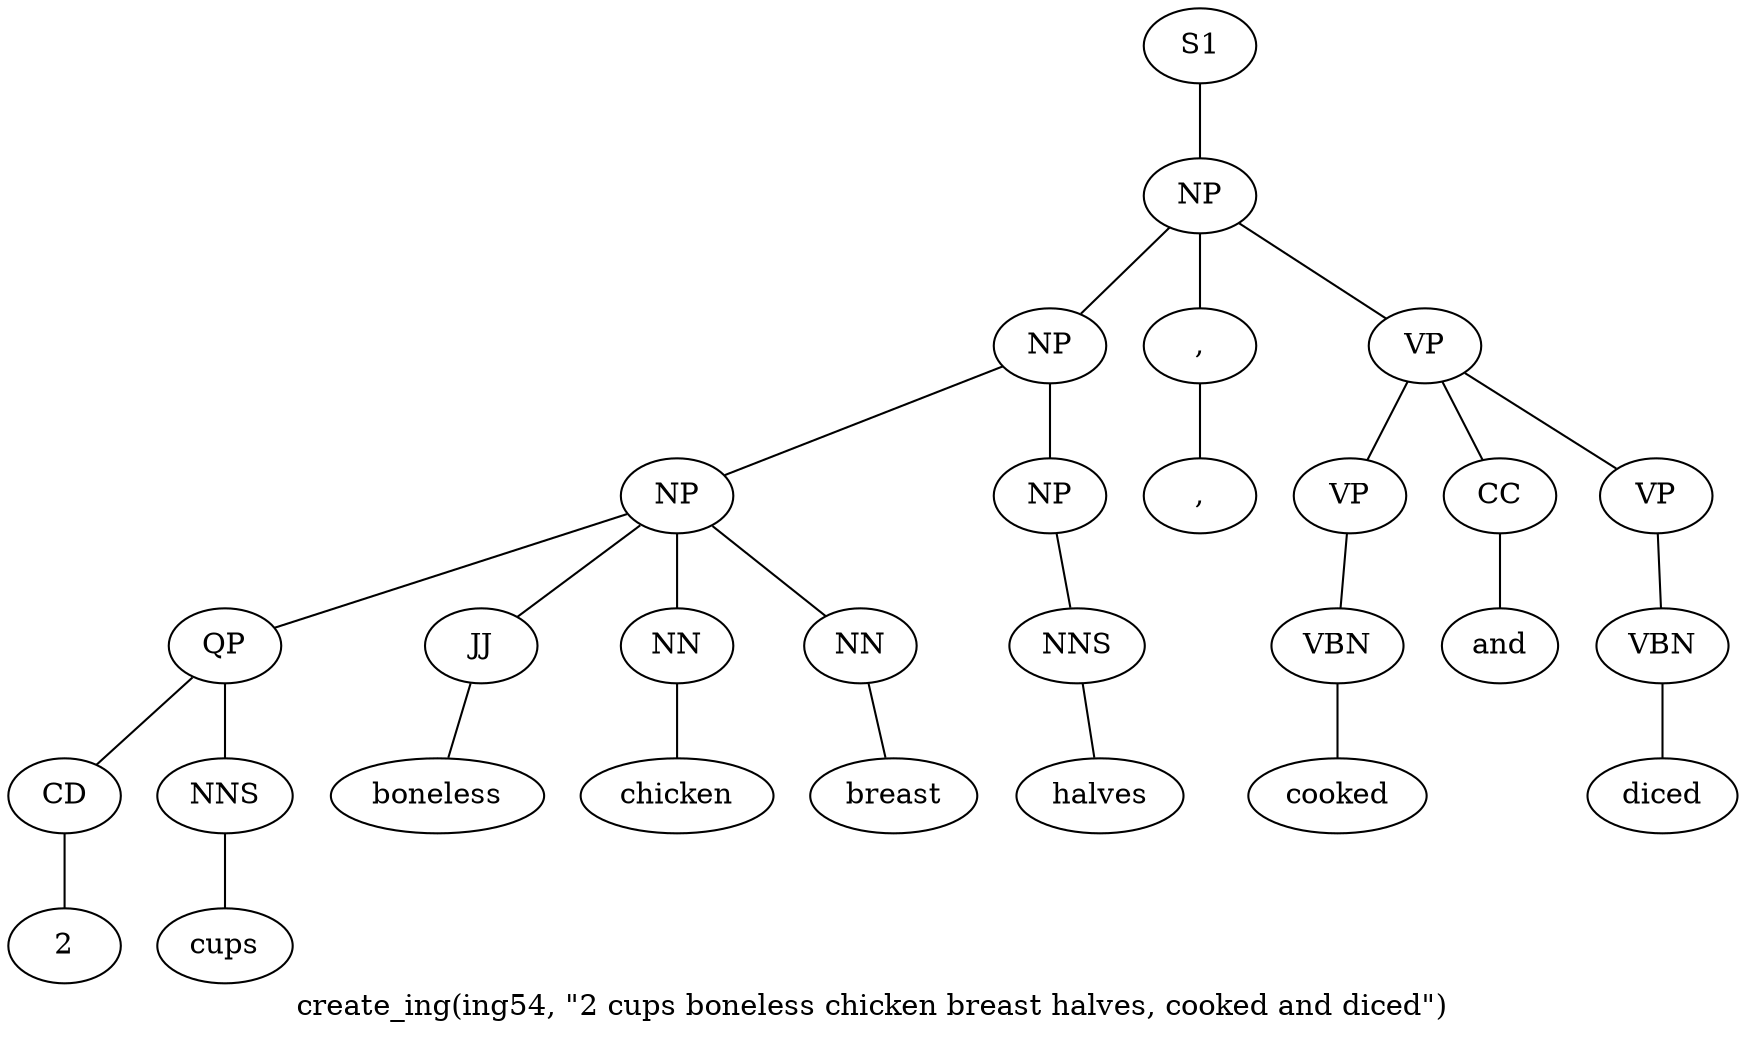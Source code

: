 graph SyntaxGraph {
	label = "create_ing(ing54, \"2 cups boneless chicken breast halves, cooked and diced\")";
	Node0 [label="S1"];
	Node1 [label="NP"];
	Node2 [label="NP"];
	Node3 [label="NP"];
	Node4 [label="QP"];
	Node5 [label="CD"];
	Node6 [label="2"];
	Node7 [label="NNS"];
	Node8 [label="cups"];
	Node9 [label="JJ"];
	Node10 [label="boneless"];
	Node11 [label="NN"];
	Node12 [label="chicken"];
	Node13 [label="NN"];
	Node14 [label="breast"];
	Node15 [label="NP"];
	Node16 [label="NNS"];
	Node17 [label="halves"];
	Node18 [label=","];
	Node19 [label=","];
	Node20 [label="VP"];
	Node21 [label="VP"];
	Node22 [label="VBN"];
	Node23 [label="cooked"];
	Node24 [label="CC"];
	Node25 [label="and"];
	Node26 [label="VP"];
	Node27 [label="VBN"];
	Node28 [label="diced"];

	Node0 -- Node1;
	Node1 -- Node2;
	Node1 -- Node18;
	Node1 -- Node20;
	Node2 -- Node3;
	Node2 -- Node15;
	Node3 -- Node4;
	Node3 -- Node9;
	Node3 -- Node11;
	Node3 -- Node13;
	Node4 -- Node5;
	Node4 -- Node7;
	Node5 -- Node6;
	Node7 -- Node8;
	Node9 -- Node10;
	Node11 -- Node12;
	Node13 -- Node14;
	Node15 -- Node16;
	Node16 -- Node17;
	Node18 -- Node19;
	Node20 -- Node21;
	Node20 -- Node24;
	Node20 -- Node26;
	Node21 -- Node22;
	Node22 -- Node23;
	Node24 -- Node25;
	Node26 -- Node27;
	Node27 -- Node28;
}